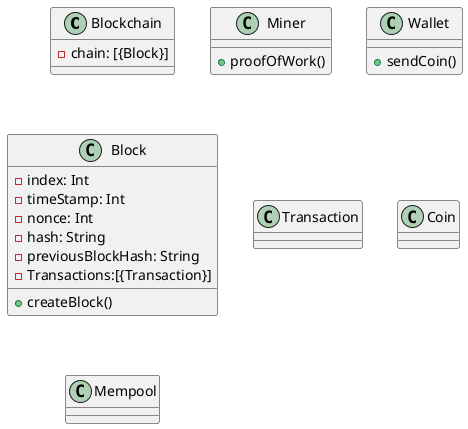 @startuml prototipov1

class Blockchain{
    - chain: [{Block}]
}

class Miner{
    +proofOfWork()
}

class Wallet{
    +sendCoin()
}

class Block{
    - index: Int 
    - timeStamp: Int 
    - nonce: Int
    - hash: String 
    - previousBlockHash: String
    - Transactions:[{Transaction}]
    + createBlock()
}

class Transaction{

}

class Coin{

}

class Mempool{

}

@enduml